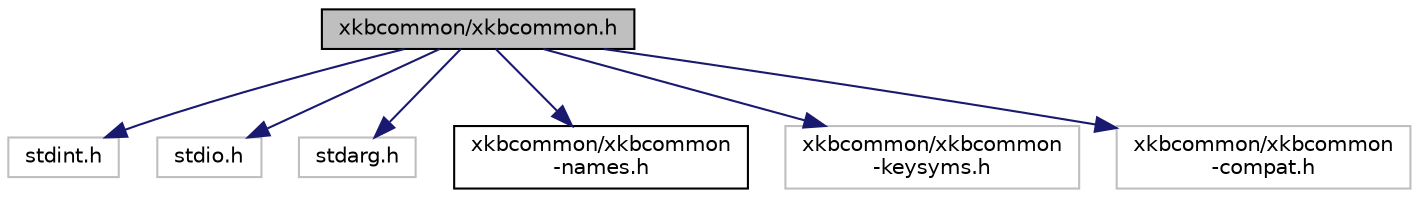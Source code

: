 digraph "xkbcommon/xkbcommon.h"
{
  edge [fontname="Helvetica",fontsize="10",labelfontname="Helvetica",labelfontsize="10"];
  node [fontname="Helvetica",fontsize="10",shape=record];
  Node0 [label="xkbcommon/xkbcommon.h",height=0.2,width=0.4,color="black", fillcolor="grey75", style="filled", fontcolor="black"];
  Node0 -> Node1 [color="midnightblue",fontsize="10",style="solid",fontname="Helvetica"];
  Node1 [label="stdint.h",height=0.2,width=0.4,color="grey75", fillcolor="white", style="filled"];
  Node0 -> Node2 [color="midnightblue",fontsize="10",style="solid",fontname="Helvetica"];
  Node2 [label="stdio.h",height=0.2,width=0.4,color="grey75", fillcolor="white", style="filled"];
  Node0 -> Node3 [color="midnightblue",fontsize="10",style="solid",fontname="Helvetica"];
  Node3 [label="stdarg.h",height=0.2,width=0.4,color="grey75", fillcolor="white", style="filled"];
  Node0 -> Node4 [color="midnightblue",fontsize="10",style="solid",fontname="Helvetica"];
  Node4 [label="xkbcommon/xkbcommon\l-names.h",height=0.2,width=0.4,color="black", fillcolor="white", style="filled",URL="$xkbcommon-names_8h.html",tooltip="Predefined names for common modifiers and LEDs. "];
  Node0 -> Node5 [color="midnightblue",fontsize="10",style="solid",fontname="Helvetica"];
  Node5 [label="xkbcommon/xkbcommon\l-keysyms.h",height=0.2,width=0.4,color="grey75", fillcolor="white", style="filled"];
  Node0 -> Node6 [color="midnightblue",fontsize="10",style="solid",fontname="Helvetica"];
  Node6 [label="xkbcommon/xkbcommon\l-compat.h",height=0.2,width=0.4,color="grey75", fillcolor="white", style="filled"];
}
